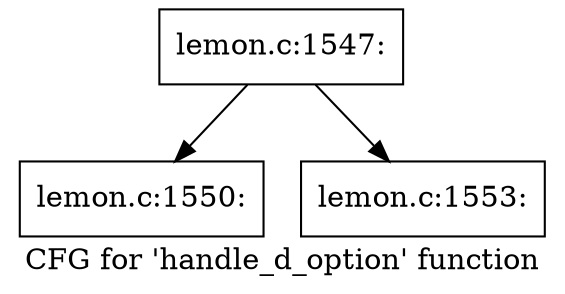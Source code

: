 digraph "CFG for 'handle_d_option' function" {
	label="CFG for 'handle_d_option' function";

	Node0x56256571c580 [shape=record,label="{lemon.c:1547:}"];
	Node0x56256571c580 -> Node0x5625657317b0;
	Node0x56256571c580 -> Node0x562565731800;
	Node0x5625657317b0 [shape=record,label="{lemon.c:1550:}"];
	Node0x562565731800 [shape=record,label="{lemon.c:1553:}"];
}
